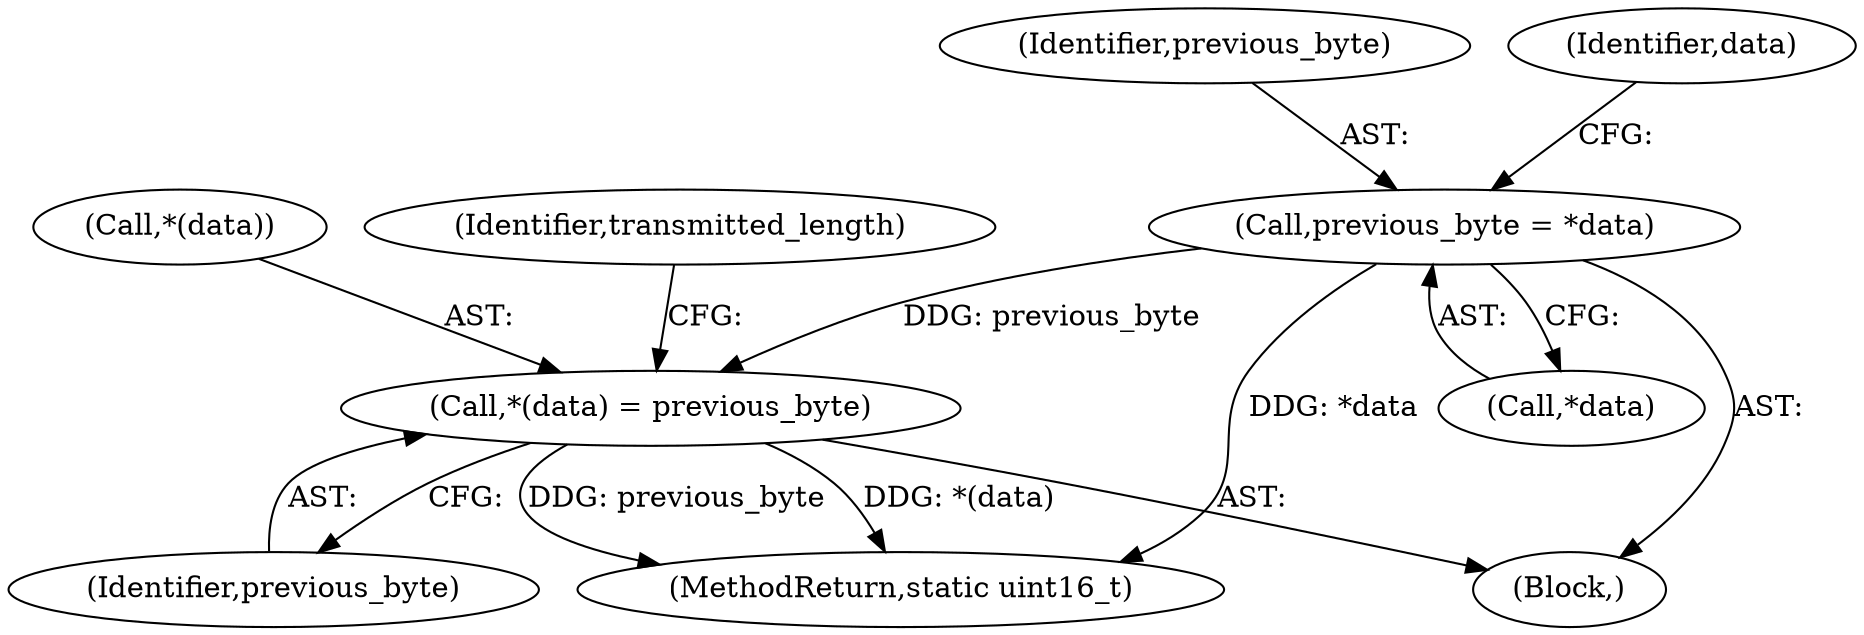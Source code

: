 digraph "0_Android_472271b153c5dc53c28beac55480a8d8434b2d5c_53@pointer" {
"1000131" [label="(Call,previous_byte = *data)"];
"1000180" [label="(Call,*(data) = previous_byte)"];
"1000131" [label="(Call,previous_byte = *data)"];
"1000132" [label="(Identifier,previous_byte)"];
"1000104" [label="(Block,)"];
"1000133" [label="(Call,*data)"];
"1000183" [label="(Identifier,previous_byte)"];
"1000180" [label="(Call,*(data) = previous_byte)"];
"1000192" [label="(MethodReturn,static uint16_t)"];
"1000186" [label="(Identifier,transmitted_length)"];
"1000137" [label="(Identifier,data)"];
"1000181" [label="(Call,*(data))"];
"1000131" -> "1000104"  [label="AST: "];
"1000131" -> "1000133"  [label="CFG: "];
"1000132" -> "1000131"  [label="AST: "];
"1000133" -> "1000131"  [label="AST: "];
"1000137" -> "1000131"  [label="CFG: "];
"1000131" -> "1000192"  [label="DDG: *data"];
"1000131" -> "1000180"  [label="DDG: previous_byte"];
"1000180" -> "1000104"  [label="AST: "];
"1000180" -> "1000183"  [label="CFG: "];
"1000181" -> "1000180"  [label="AST: "];
"1000183" -> "1000180"  [label="AST: "];
"1000186" -> "1000180"  [label="CFG: "];
"1000180" -> "1000192"  [label="DDG: *(data)"];
"1000180" -> "1000192"  [label="DDG: previous_byte"];
}
